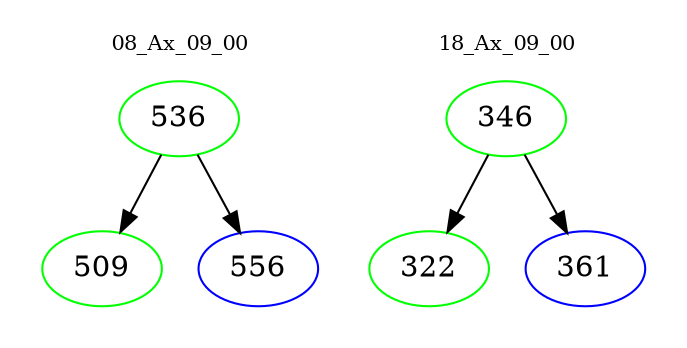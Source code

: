 digraph{
subgraph cluster_0 {
color = white
label = "08_Ax_09_00";
fontsize=10;
T0_536 [label="536", color="green"]
T0_536 -> T0_509 [color="black"]
T0_509 [label="509", color="green"]
T0_536 -> T0_556 [color="black"]
T0_556 [label="556", color="blue"]
}
subgraph cluster_1 {
color = white
label = "18_Ax_09_00";
fontsize=10;
T1_346 [label="346", color="green"]
T1_346 -> T1_322 [color="black"]
T1_322 [label="322", color="green"]
T1_346 -> T1_361 [color="black"]
T1_361 [label="361", color="blue"]
}
}
